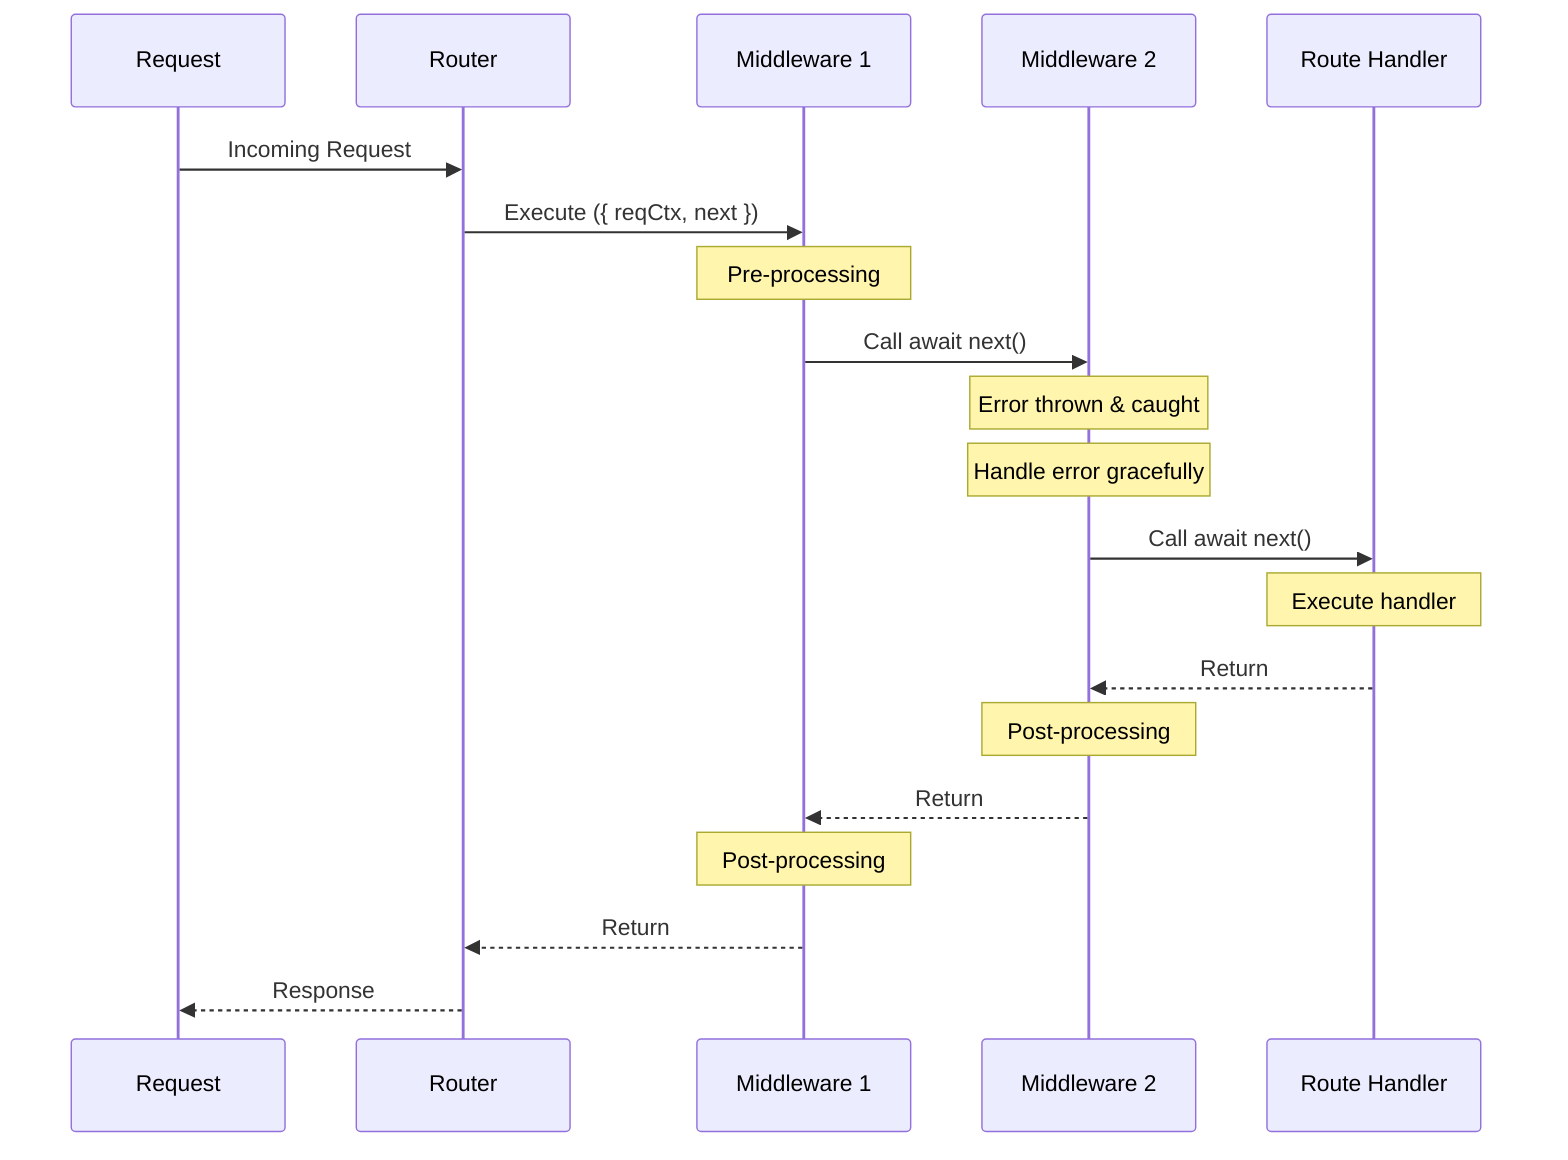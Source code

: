sequenceDiagram
    participant Request
    participant Router
    participant M1 as Middleware 1
    participant M2 as Middleware 2
    participant Handler as Route Handler

    Request->>Router: Incoming Request
    Router->>M1: Execute ({ reqCtx, next })
    Note over M1: Pre-processing
    M1->>M2: Call await next()
    Note over M2: Error thrown & caught
    Note over M2: Handle error gracefully
    M2->>Handler: Call await next()
    Note over Handler: Execute handler
    Handler-->>M2: Return
    Note over M2: Post-processing
    M2-->>M1: Return
    Note over M1: Post-processing
    M1-->>Router: Return
    Router-->>Request: Response